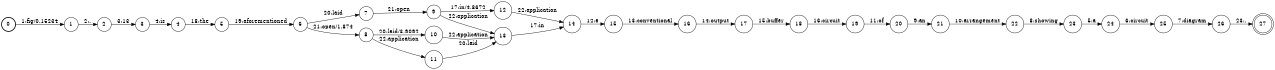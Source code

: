 digraph FST {
rankdir = LR;
size = "8.5,11";
label = "";
center = 1;
orientation = Portrait;
ranksep = "0.4";
nodesep = "0.25";
0 [label = "0", shape = circle, style = bold, fontsize = 14]
	0 -> 1 [label = "1:fig/0.15234", fontsize = 14];
1 [label = "1", shape = circle, style = solid, fontsize = 14]
	1 -> 2 [label = "2:.", fontsize = 14];
2 [label = "2", shape = circle, style = solid, fontsize = 14]
	2 -> 3 [label = "3:13", fontsize = 14];
3 [label = "3", shape = circle, style = solid, fontsize = 14]
	3 -> 4 [label = "4:is", fontsize = 14];
4 [label = "4", shape = circle, style = solid, fontsize = 14]
	4 -> 5 [label = "18:the", fontsize = 14];
5 [label = "5", shape = circle, style = solid, fontsize = 14]
	5 -> 6 [label = "19:aforementioned", fontsize = 14];
6 [label = "6", shape = circle, style = solid, fontsize = 14]
	6 -> 7 [label = "20:laid", fontsize = 14];
	6 -> 8 [label = "21:open/1.874", fontsize = 14];
7 [label = "7", shape = circle, style = solid, fontsize = 14]
	7 -> 9 [label = "21:open", fontsize = 14];
8 [label = "8", shape = circle, style = solid, fontsize = 14]
	8 -> 10 [label = "20:laid/3.9092", fontsize = 14];
	8 -> 11 [label = "22:application", fontsize = 14];
9 [label = "9", shape = circle, style = solid, fontsize = 14]
	9 -> 12 [label = "17:in/4.8672", fontsize = 14];
	9 -> 13 [label = "22:application", fontsize = 14];
10 [label = "10", shape = circle, style = solid, fontsize = 14]
	10 -> 13 [label = "22:application", fontsize = 14];
11 [label = "11", shape = circle, style = solid, fontsize = 14]
	11 -> 13 [label = "20:laid", fontsize = 14];
12 [label = "12", shape = circle, style = solid, fontsize = 14]
	12 -> 14 [label = "22:application", fontsize = 14];
13 [label = "13", shape = circle, style = solid, fontsize = 14]
	13 -> 14 [label = "17:in", fontsize = 14];
14 [label = "14", shape = circle, style = solid, fontsize = 14]
	14 -> 15 [label = "12:a", fontsize = 14];
15 [label = "15", shape = circle, style = solid, fontsize = 14]
	15 -> 16 [label = "13:conventional", fontsize = 14];
16 [label = "16", shape = circle, style = solid, fontsize = 14]
	16 -> 17 [label = "14:output", fontsize = 14];
17 [label = "17", shape = circle, style = solid, fontsize = 14]
	17 -> 18 [label = "15:buffer", fontsize = 14];
18 [label = "18", shape = circle, style = solid, fontsize = 14]
	18 -> 19 [label = "16:circuit", fontsize = 14];
19 [label = "19", shape = circle, style = solid, fontsize = 14]
	19 -> 20 [label = "11:of", fontsize = 14];
20 [label = "20", shape = circle, style = solid, fontsize = 14]
	20 -> 21 [label = "9:an", fontsize = 14];
21 [label = "21", shape = circle, style = solid, fontsize = 14]
	21 -> 22 [label = "10:arrangement", fontsize = 14];
22 [label = "22", shape = circle, style = solid, fontsize = 14]
	22 -> 23 [label = "8:showing", fontsize = 14];
23 [label = "23", shape = circle, style = solid, fontsize = 14]
	23 -> 24 [label = "5:a", fontsize = 14];
24 [label = "24", shape = circle, style = solid, fontsize = 14]
	24 -> 25 [label = "6:circuit", fontsize = 14];
25 [label = "25", shape = circle, style = solid, fontsize = 14]
	25 -> 26 [label = "7:diagram", fontsize = 14];
26 [label = "26", shape = circle, style = solid, fontsize = 14]
	26 -> 27 [label = "23:.", fontsize = 14];
27 [label = "27", shape = doublecircle, style = solid, fontsize = 14]
}
